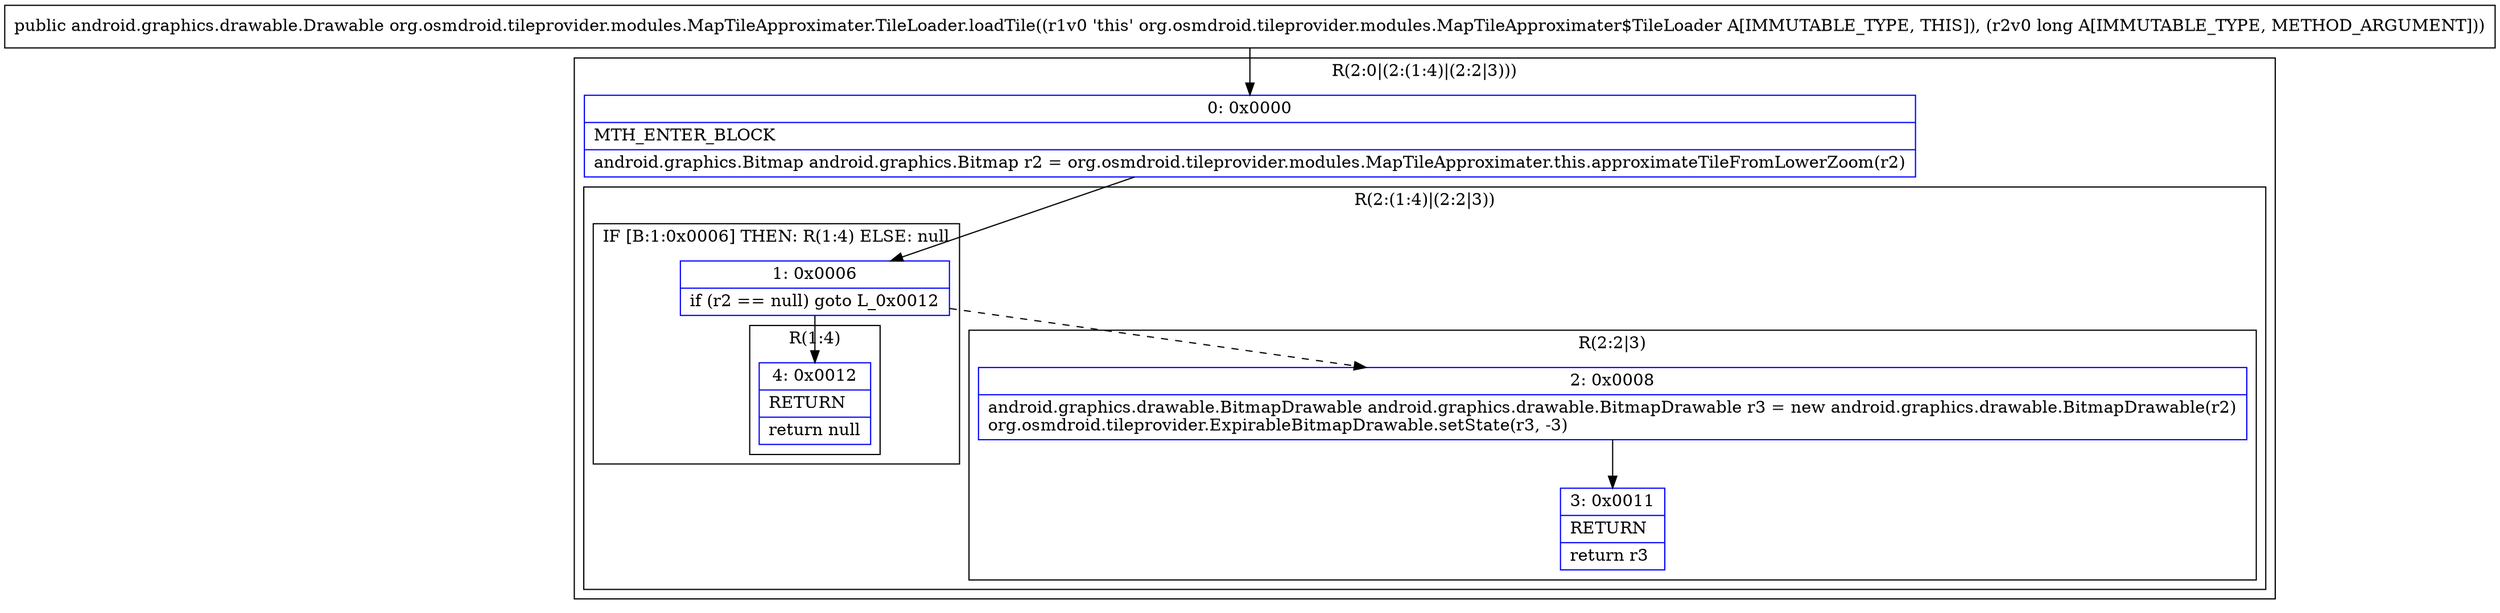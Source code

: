 digraph "CFG fororg.osmdroid.tileprovider.modules.MapTileApproximater.TileLoader.loadTile(J)Landroid\/graphics\/drawable\/Drawable;" {
subgraph cluster_Region_1165639485 {
label = "R(2:0|(2:(1:4)|(2:2|3)))";
node [shape=record,color=blue];
Node_0 [shape=record,label="{0\:\ 0x0000|MTH_ENTER_BLOCK\l|android.graphics.Bitmap android.graphics.Bitmap r2 = org.osmdroid.tileprovider.modules.MapTileApproximater.this.approximateTileFromLowerZoom(r2)\l}"];
subgraph cluster_Region_1323392876 {
label = "R(2:(1:4)|(2:2|3))";
node [shape=record,color=blue];
subgraph cluster_IfRegion_1327344536 {
label = "IF [B:1:0x0006] THEN: R(1:4) ELSE: null";
node [shape=record,color=blue];
Node_1 [shape=record,label="{1\:\ 0x0006|if (r2 == null) goto L_0x0012\l}"];
subgraph cluster_Region_360916917 {
label = "R(1:4)";
node [shape=record,color=blue];
Node_4 [shape=record,label="{4\:\ 0x0012|RETURN\l|return null\l}"];
}
}
subgraph cluster_Region_1403984180 {
label = "R(2:2|3)";
node [shape=record,color=blue];
Node_2 [shape=record,label="{2\:\ 0x0008|android.graphics.drawable.BitmapDrawable android.graphics.drawable.BitmapDrawable r3 = new android.graphics.drawable.BitmapDrawable(r2)\lorg.osmdroid.tileprovider.ExpirableBitmapDrawable.setState(r3, \-3)\l}"];
Node_3 [shape=record,label="{3\:\ 0x0011|RETURN\l|return r3\l}"];
}
}
}
MethodNode[shape=record,label="{public android.graphics.drawable.Drawable org.osmdroid.tileprovider.modules.MapTileApproximater.TileLoader.loadTile((r1v0 'this' org.osmdroid.tileprovider.modules.MapTileApproximater$TileLoader A[IMMUTABLE_TYPE, THIS]), (r2v0 long A[IMMUTABLE_TYPE, METHOD_ARGUMENT])) }"];
MethodNode -> Node_0;
Node_0 -> Node_1;
Node_1 -> Node_2[style=dashed];
Node_1 -> Node_4;
Node_2 -> Node_3;
}

